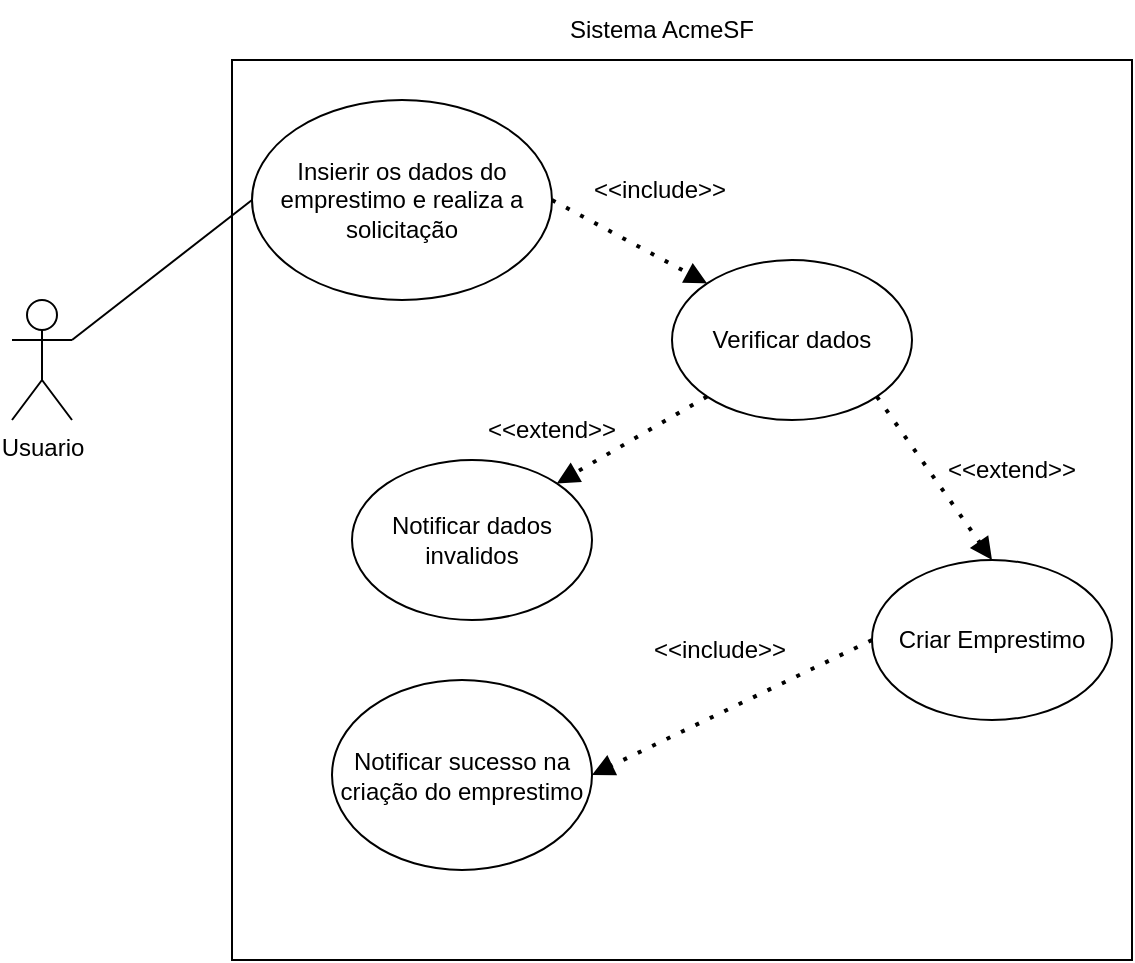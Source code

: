 <mxfile version="24.1.0" type="device">
  <diagram name="Página-1" id="HEz6LtYw46ml78lB_GAR">
    <mxGraphModel dx="1434" dy="836" grid="1" gridSize="10" guides="1" tooltips="1" connect="1" arrows="1" fold="1" page="1" pageScale="1" pageWidth="827" pageHeight="1169" math="0" shadow="0">
      <root>
        <mxCell id="0" />
        <mxCell id="1" parent="0" />
        <mxCell id="NdJ6AmRYJF5nQ-c4jrE2-1" value="" style="whiteSpace=wrap;html=1;aspect=fixed;" parent="1" vertex="1">
          <mxGeometry x="170" y="180" width="450" height="450" as="geometry" />
        </mxCell>
        <mxCell id="NdJ6AmRYJF5nQ-c4jrE2-2" value="Usuario" style="shape=umlActor;verticalLabelPosition=bottom;verticalAlign=top;html=1;outlineConnect=0;" parent="1" vertex="1">
          <mxGeometry x="60" y="300" width="30" height="60" as="geometry" />
        </mxCell>
        <mxCell id="NdJ6AmRYJF5nQ-c4jrE2-3" value="Insierir os dados do emprestimo e realiza a solicitação" style="ellipse;whiteSpace=wrap;html=1;" parent="1" vertex="1">
          <mxGeometry x="180" y="200" width="150" height="100" as="geometry" />
        </mxCell>
        <mxCell id="NdJ6AmRYJF5nQ-c4jrE2-4" value="" style="endArrow=none;html=1;rounded=0;exitX=1;exitY=0.333;exitDx=0;exitDy=0;exitPerimeter=0;entryX=0;entryY=0.5;entryDx=0;entryDy=0;" parent="1" source="NdJ6AmRYJF5nQ-c4jrE2-2" target="NdJ6AmRYJF5nQ-c4jrE2-3" edge="1">
          <mxGeometry width="50" height="50" relative="1" as="geometry">
            <mxPoint x="390" y="380" as="sourcePoint" />
            <mxPoint x="440" y="330" as="targetPoint" />
          </mxGeometry>
        </mxCell>
        <mxCell id="NdJ6AmRYJF5nQ-c4jrE2-5" value="" style="endArrow=block;dashed=1;html=1;dashPattern=1 3;strokeWidth=2;rounded=0;endFill=1;exitX=1;exitY=0.5;exitDx=0;exitDy=0;entryX=0;entryY=0;entryDx=0;entryDy=0;" parent="1" source="NdJ6AmRYJF5nQ-c4jrE2-3" target="NdJ6AmRYJF5nQ-c4jrE2-7" edge="1">
          <mxGeometry width="50" height="50" relative="1" as="geometry">
            <mxPoint x="390" y="380" as="sourcePoint" />
            <mxPoint x="420" y="310" as="targetPoint" />
          </mxGeometry>
        </mxCell>
        <mxCell id="NdJ6AmRYJF5nQ-c4jrE2-6" value="&amp;lt;&amp;lt;include&amp;gt;&amp;gt;" style="text;html=1;align=center;verticalAlign=middle;whiteSpace=wrap;rounded=0;" parent="1" vertex="1">
          <mxGeometry x="354" y="230" width="60" height="30" as="geometry" />
        </mxCell>
        <mxCell id="NdJ6AmRYJF5nQ-c4jrE2-7" value="Verificar dados" style="ellipse;whiteSpace=wrap;html=1;" parent="1" vertex="1">
          <mxGeometry x="390" y="280" width="120" height="80" as="geometry" />
        </mxCell>
        <mxCell id="NdJ6AmRYJF5nQ-c4jrE2-8" value="Notificar dados invalidos" style="ellipse;whiteSpace=wrap;html=1;" parent="1" vertex="1">
          <mxGeometry x="230" y="380" width="120" height="80" as="geometry" />
        </mxCell>
        <mxCell id="NdJ6AmRYJF5nQ-c4jrE2-9" value="Criar Emprestimo" style="ellipse;whiteSpace=wrap;html=1;" parent="1" vertex="1">
          <mxGeometry x="490" y="430" width="120" height="80" as="geometry" />
        </mxCell>
        <mxCell id="NdJ6AmRYJF5nQ-c4jrE2-10" value="" style="endArrow=block;dashed=1;html=1;dashPattern=1 3;strokeWidth=2;rounded=0;endFill=1;entryX=1;entryY=0;entryDx=0;entryDy=0;exitX=0;exitY=1;exitDx=0;exitDy=0;" parent="1" source="NdJ6AmRYJF5nQ-c4jrE2-7" target="NdJ6AmRYJF5nQ-c4jrE2-8" edge="1">
          <mxGeometry width="50" height="50" relative="1" as="geometry">
            <mxPoint x="331" y="390" as="sourcePoint" />
            <mxPoint x="409" y="422" as="targetPoint" />
          </mxGeometry>
        </mxCell>
        <mxCell id="NdJ6AmRYJF5nQ-c4jrE2-11" value="" style="endArrow=block;dashed=1;html=1;dashPattern=1 3;strokeWidth=2;rounded=0;endFill=1;exitX=1;exitY=1;exitDx=0;exitDy=0;entryX=0.5;entryY=0;entryDx=0;entryDy=0;" parent="1" source="NdJ6AmRYJF5nQ-c4jrE2-7" target="NdJ6AmRYJF5nQ-c4jrE2-9" edge="1">
          <mxGeometry width="50" height="50" relative="1" as="geometry">
            <mxPoint x="414" y="448" as="sourcePoint" />
            <mxPoint x="492" y="480" as="targetPoint" />
          </mxGeometry>
        </mxCell>
        <mxCell id="NdJ6AmRYJF5nQ-c4jrE2-13" value="&amp;lt;&amp;lt;extend&amp;gt;&amp;gt;" style="text;html=1;align=center;verticalAlign=middle;whiteSpace=wrap;rounded=0;" parent="1" vertex="1">
          <mxGeometry x="300" y="350" width="60" height="30" as="geometry" />
        </mxCell>
        <mxCell id="NdJ6AmRYJF5nQ-c4jrE2-14" value="&amp;lt;&amp;lt;extend&amp;gt;&amp;gt;" style="text;html=1;align=center;verticalAlign=middle;whiteSpace=wrap;rounded=0;" parent="1" vertex="1">
          <mxGeometry x="530" y="370" width="60" height="30" as="geometry" />
        </mxCell>
        <mxCell id="NdJ6AmRYJF5nQ-c4jrE2-15" value="Notificar sucesso na criação do emprestimo" style="ellipse;whiteSpace=wrap;html=1;" parent="1" vertex="1">
          <mxGeometry x="220" y="490" width="130" height="95" as="geometry" />
        </mxCell>
        <mxCell id="NdJ6AmRYJF5nQ-c4jrE2-16" value="" style="endArrow=block;dashed=1;html=1;dashPattern=1 3;strokeWidth=2;rounded=0;endFill=1;exitX=0;exitY=0.5;exitDx=0;exitDy=0;entryX=1;entryY=0.5;entryDx=0;entryDy=0;" parent="1" source="NdJ6AmRYJF5nQ-c4jrE2-9" target="NdJ6AmRYJF5nQ-c4jrE2-15" edge="1">
          <mxGeometry width="50" height="50" relative="1" as="geometry">
            <mxPoint x="390" y="520" as="sourcePoint" />
            <mxPoint x="468" y="552" as="targetPoint" />
          </mxGeometry>
        </mxCell>
        <mxCell id="NdJ6AmRYJF5nQ-c4jrE2-18" value="&amp;lt;&amp;lt;include&amp;gt;&amp;gt;" style="text;html=1;align=center;verticalAlign=middle;whiteSpace=wrap;rounded=0;" parent="1" vertex="1">
          <mxGeometry x="384" y="460" width="60" height="30" as="geometry" />
        </mxCell>
        <mxCell id="NdJ6AmRYJF5nQ-c4jrE2-19" value="Sistema AcmeSF" style="text;html=1;align=center;verticalAlign=middle;whiteSpace=wrap;rounded=0;" parent="1" vertex="1">
          <mxGeometry x="280" y="150" width="210" height="30" as="geometry" />
        </mxCell>
      </root>
    </mxGraphModel>
  </diagram>
</mxfile>
